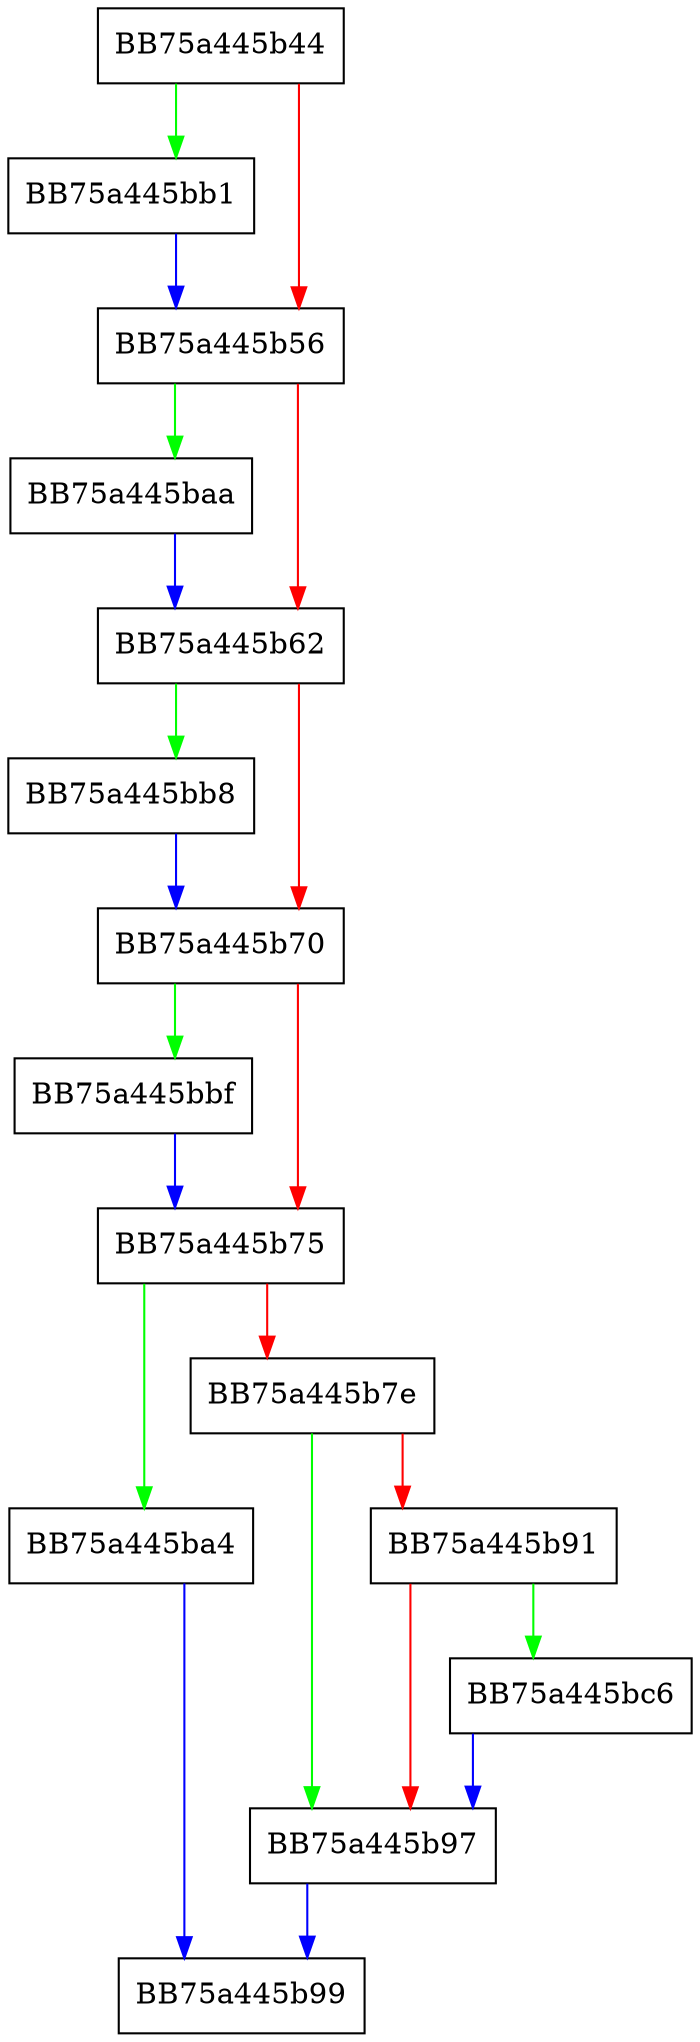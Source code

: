 digraph GetParentUfsFile {
  node [shape="box"];
  graph [splines=ortho];
  BB75a445b44 -> BB75a445bb1 [color="green"];
  BB75a445b44 -> BB75a445b56 [color="red"];
  BB75a445b56 -> BB75a445baa [color="green"];
  BB75a445b56 -> BB75a445b62 [color="red"];
  BB75a445b62 -> BB75a445bb8 [color="green"];
  BB75a445b62 -> BB75a445b70 [color="red"];
  BB75a445b70 -> BB75a445bbf [color="green"];
  BB75a445b70 -> BB75a445b75 [color="red"];
  BB75a445b75 -> BB75a445ba4 [color="green"];
  BB75a445b75 -> BB75a445b7e [color="red"];
  BB75a445b7e -> BB75a445b97 [color="green"];
  BB75a445b7e -> BB75a445b91 [color="red"];
  BB75a445b91 -> BB75a445bc6 [color="green"];
  BB75a445b91 -> BB75a445b97 [color="red"];
  BB75a445b97 -> BB75a445b99 [color="blue"];
  BB75a445ba4 -> BB75a445b99 [color="blue"];
  BB75a445baa -> BB75a445b62 [color="blue"];
  BB75a445bb1 -> BB75a445b56 [color="blue"];
  BB75a445bb8 -> BB75a445b70 [color="blue"];
  BB75a445bbf -> BB75a445b75 [color="blue"];
  BB75a445bc6 -> BB75a445b97 [color="blue"];
}